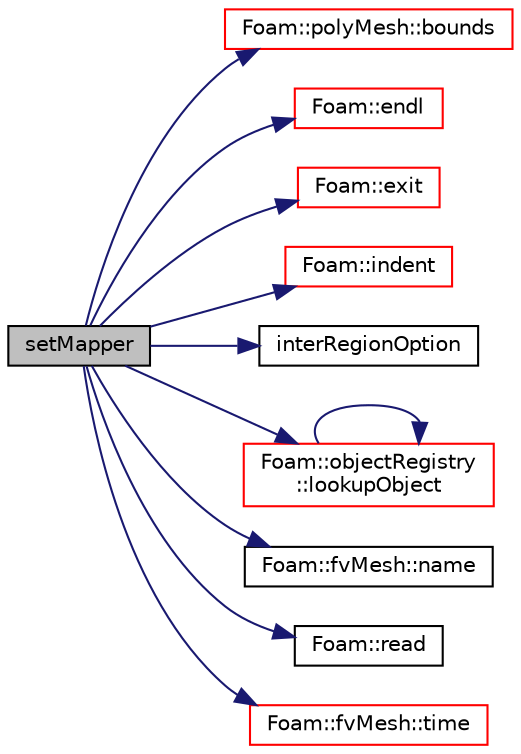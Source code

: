 digraph "setMapper"
{
  bgcolor="transparent";
  edge [fontname="Helvetica",fontsize="10",labelfontname="Helvetica",labelfontsize="10"];
  node [fontname="Helvetica",fontsize="10",shape=record];
  rankdir="LR";
  Node5 [label="setMapper",height=0.2,width=0.4,color="black", fillcolor="grey75", style="filled", fontcolor="black"];
  Node5 -> Node6 [color="midnightblue",fontsize="10",style="solid",fontname="Helvetica"];
  Node6 [label="Foam::polyMesh::bounds",height=0.2,width=0.4,color="red",URL="$a28565.html#af0b8fd78dbff2bbd5d76f5c2e8569fbe",tooltip="Return mesh bounding box. "];
  Node5 -> Node16 [color="midnightblue",fontsize="10",style="solid",fontname="Helvetica"];
  Node16 [label="Foam::endl",height=0.2,width=0.4,color="red",URL="$a21851.html#a2db8fe02a0d3909e9351bb4275b23ce4",tooltip="Add newline and flush stream. "];
  Node5 -> Node157 [color="midnightblue",fontsize="10",style="solid",fontname="Helvetica"];
  Node157 [label="Foam::exit",height=0.2,width=0.4,color="red",URL="$a21851.html#a06ca7250d8e89caf05243ec094843642"];
  Node5 -> Node161 [color="midnightblue",fontsize="10",style="solid",fontname="Helvetica"];
  Node161 [label="Foam::indent",height=0.2,width=0.4,color="red",URL="$a21851.html#ae297c57ea5b952a8bc9e4f30f7ea8701",tooltip="Indent stream. "];
  Node5 -> Node163 [color="midnightblue",fontsize="10",style="solid",fontname="Helvetica"];
  Node163 [label="interRegionOption",height=0.2,width=0.4,color="black",URL="$a24573.html#a58b5f810f4f7161e2e14358fb98b3f67",tooltip="Construct from dictionary. "];
  Node5 -> Node164 [color="midnightblue",fontsize="10",style="solid",fontname="Helvetica"];
  Node164 [label="Foam::objectRegistry\l::lookupObject",height=0.2,width=0.4,color="red",URL="$a27433.html#a8b49296f8410366342c524250612c2aa",tooltip="Lookup and return the object of the given Type. "];
  Node164 -> Node164 [color="midnightblue",fontsize="10",style="solid",fontname="Helvetica"];
  Node5 -> Node169 [color="midnightblue",fontsize="10",style="solid",fontname="Helvetica"];
  Node169 [label="Foam::fvMesh::name",height=0.2,width=0.4,color="black",URL="$a23593.html#acc80e00a8ac919288fb55bd14cc88bf6",tooltip="Return reference to name. "];
  Node5 -> Node170 [color="midnightblue",fontsize="10",style="solid",fontname="Helvetica"];
  Node170 [label="Foam::read",height=0.2,width=0.4,color="black",URL="$a21851.html#a18efc6d016047ec7c6d5150d913d8c34"];
  Node5 -> Node171 [color="midnightblue",fontsize="10",style="solid",fontname="Helvetica"];
  Node171 [label="Foam::fvMesh::time",height=0.2,width=0.4,color="red",URL="$a23593.html#a0d94096809fe3376b29a2a29ca11bb18",tooltip="Return the top-level database. "];
}
